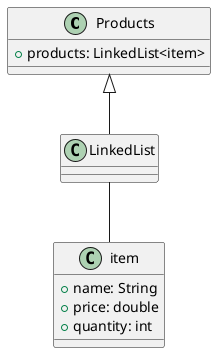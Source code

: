 @startuml
'https://plantuml.com/sequence-diagram

class Products{
+products: LinkedList<item>
}
class LinkedList

Products <|-- LinkedList
LinkedList == item

class item {
+name: String
+price: double
+quantity: int
}

@enduml